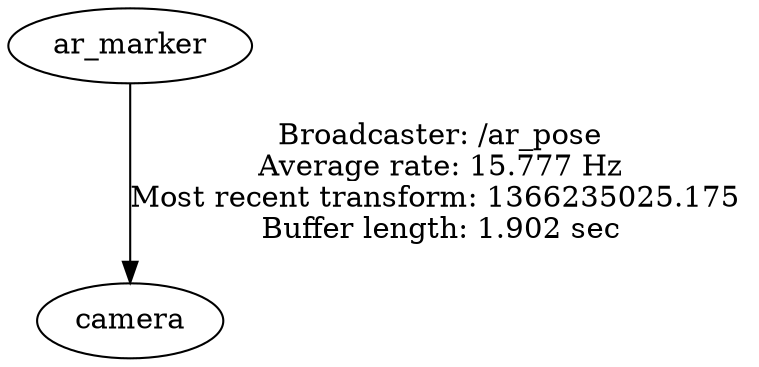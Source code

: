 digraph G {
"ar_marker" -> "camera"[label="Broadcaster: /ar_pose\nAverage rate: 15.777 Hz\nMost recent transform: 1366235025.175 \nBuffer length: 1.902 sec\n"];
}
